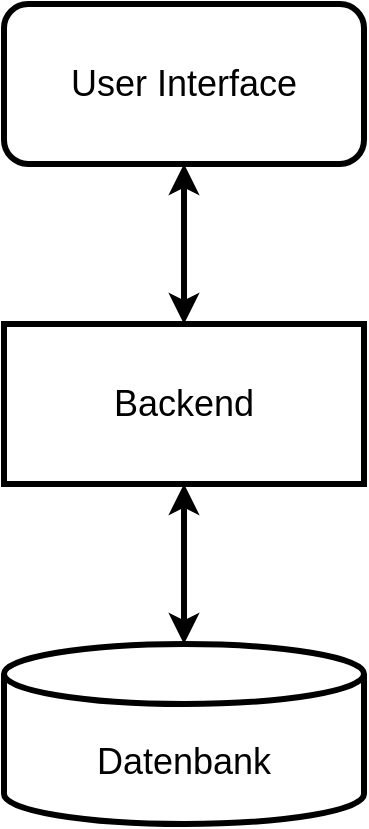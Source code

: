 <mxfile version="16.4.7" type="google"><diagram name="Page-1" id="bfe91b75-5d2c-26a0-9c1d-138518896778"><mxGraphModel dx="2062" dy="705" grid="1" gridSize="10" guides="1" tooltips="1" connect="1" arrows="1" fold="1" page="1" pageScale="1" pageWidth="1100" pageHeight="850" background="none" math="0" shadow="0"><root><mxCell id="0"/><mxCell id="1" parent="0"/><mxCell id="qvCxieBfCAvFNpoMO9tS-6" value="&lt;br&gt;&lt;br&gt;&lt;font style=&quot;font-size: 18px&quot;&gt;Datenbank&lt;/font&gt;" style="strokeWidth=3;html=1;shape=mxgraph.flowchart.database;whiteSpace=wrap;" vertex="1" parent="1"><mxGeometry x="80" y="360" width="180" height="90" as="geometry"/></mxCell><mxCell id="qvCxieBfCAvFNpoMO9tS-7" value="&lt;font style=&quot;font-size: 18px&quot;&gt;Backend&lt;/font&gt;" style="rounded=0;whiteSpace=wrap;html=1;strokeWidth=3;" vertex="1" parent="1"><mxGeometry x="80" y="200" width="180" height="80" as="geometry"/></mxCell><mxCell id="qvCxieBfCAvFNpoMO9tS-11" value="User Interface" style="rounded=1;whiteSpace=wrap;html=1;fontSize=18;strokeWidth=3;" vertex="1" parent="1"><mxGeometry x="80" y="40" width="180" height="80" as="geometry"/></mxCell><mxCell id="qvCxieBfCAvFNpoMO9tS-13" value="" style="endArrow=classic;startArrow=classic;html=1;rounded=0;fontSize=18;entryX=0.5;entryY=1;entryDx=0;entryDy=0;exitX=0.5;exitY=0;exitDx=0;exitDy=0;strokeWidth=3;" edge="1" parent="1" source="qvCxieBfCAvFNpoMO9tS-7" target="qvCxieBfCAvFNpoMO9tS-11"><mxGeometry width="50" height="50" relative="1" as="geometry"><mxPoint x="640" y="330" as="sourcePoint"/><mxPoint x="690" y="280" as="targetPoint"/></mxGeometry></mxCell><mxCell id="qvCxieBfCAvFNpoMO9tS-14" value="" style="endArrow=classic;startArrow=classic;html=1;rounded=0;fontSize=18;entryX=0.5;entryY=1;entryDx=0;entryDy=0;strokeWidth=3;" edge="1" parent="1" source="qvCxieBfCAvFNpoMO9tS-6" target="qvCxieBfCAvFNpoMO9tS-7"><mxGeometry width="50" height="50" relative="1" as="geometry"><mxPoint x="180" y="170" as="sourcePoint"/><mxPoint x="180" y="130" as="targetPoint"/></mxGeometry></mxCell></root></mxGraphModel></diagram></mxfile>